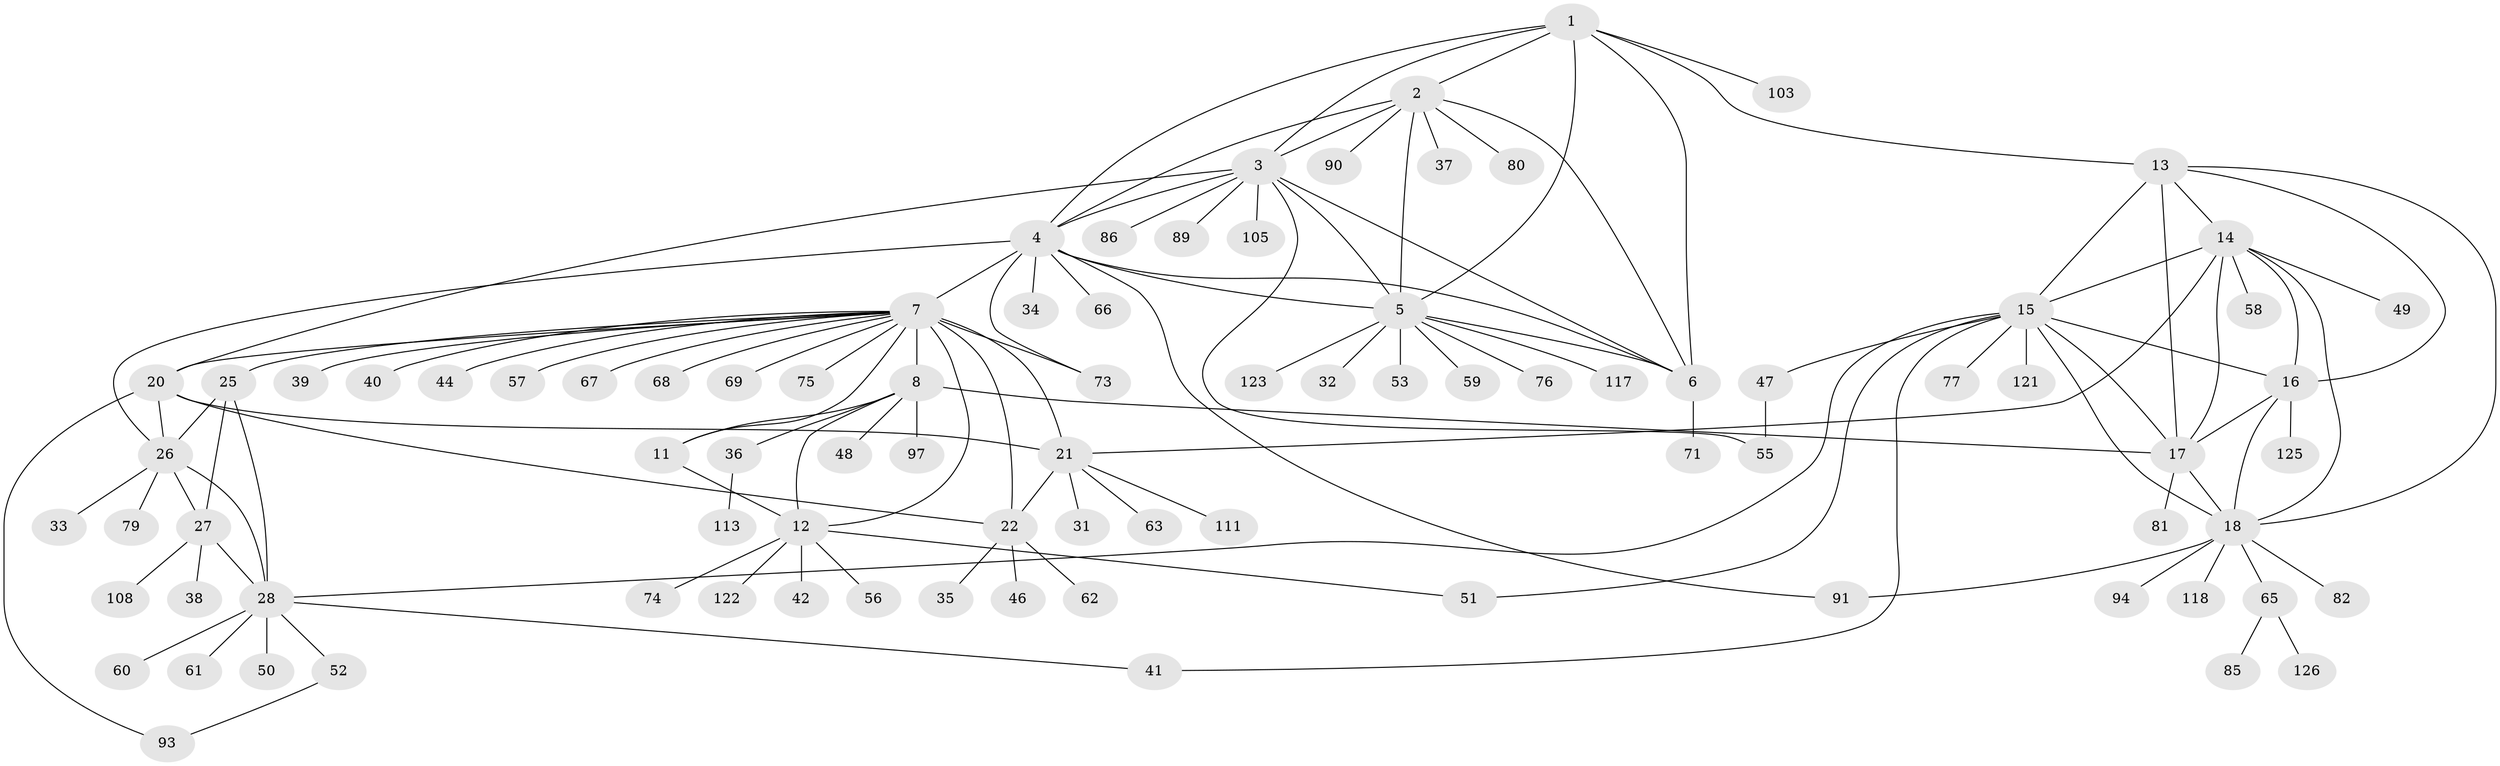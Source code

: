 // original degree distribution, {7: 0.047619047619047616, 8: 0.023809523809523808, 10: 0.07936507936507936, 11: 0.023809523809523808, 5: 0.007936507936507936, 6: 0.031746031746031744, 9: 0.023809523809523808, 1: 0.6111111111111112, 2: 0.11904761904761904, 3: 0.031746031746031744}
// Generated by graph-tools (version 1.1) at 2025/19/03/04/25 18:19:53]
// undirected, 88 vertices, 128 edges
graph export_dot {
graph [start="1"]
  node [color=gray90,style=filled];
  1;
  2;
  3;
  4;
  5;
  6 [super="+114"];
  7 [super="+9+19"];
  8 [super="+43+72+10+83"];
  11;
  12;
  13;
  14 [super="+109+45"];
  15;
  16;
  17;
  18;
  20;
  21;
  22 [super="+107+92+23"];
  25;
  26;
  27;
  28 [super="+29+78+116+54+30"];
  31;
  32;
  33 [super="+87"];
  34 [super="+112"];
  35;
  36;
  37;
  38;
  39;
  40 [super="+88"];
  41;
  42;
  44;
  46;
  47;
  48;
  49;
  50;
  51;
  52;
  53;
  55;
  56;
  57;
  58;
  59;
  60;
  61;
  62;
  63;
  65;
  66;
  67;
  68;
  69;
  71;
  73;
  74;
  75 [super="+100+96"];
  76;
  77 [super="+95+102"];
  79 [super="+110"];
  80;
  81 [super="+98"];
  82;
  85;
  86;
  89;
  90;
  91;
  93 [super="+101"];
  94;
  97;
  103;
  105;
  108;
  111;
  113;
  117 [super="+120"];
  118;
  121;
  122;
  123;
  125;
  126;
  1 -- 2;
  1 -- 3;
  1 -- 4;
  1 -- 5;
  1 -- 6;
  1 -- 13;
  1 -- 103;
  2 -- 3;
  2 -- 4;
  2 -- 5;
  2 -- 6;
  2 -- 37;
  2 -- 80;
  2 -- 90;
  3 -- 4;
  3 -- 5;
  3 -- 6;
  3 -- 20;
  3 -- 55;
  3 -- 86;
  3 -- 89;
  3 -- 105;
  4 -- 5;
  4 -- 6;
  4 -- 26;
  4 -- 34;
  4 -- 66;
  4 -- 73;
  4 -- 91;
  4 -- 7;
  5 -- 6;
  5 -- 32;
  5 -- 53;
  5 -- 59;
  5 -- 76;
  5 -- 117;
  5 -- 123;
  6 -- 71;
  7 -- 8 [weight=4];
  7 -- 11 [weight=2];
  7 -- 12 [weight=2];
  7 -- 25;
  7 -- 39;
  7 -- 40;
  7 -- 73;
  7 -- 67;
  7 -- 68;
  7 -- 69;
  7 -- 75;
  7 -- 44;
  7 -- 20 [weight=2];
  7 -- 21 [weight=2];
  7 -- 22 [weight=4];
  7 -- 57;
  8 -- 11 [weight=2];
  8 -- 12 [weight=2];
  8 -- 97;
  8 -- 36;
  8 -- 48;
  8 -- 17;
  11 -- 12;
  12 -- 42;
  12 -- 51;
  12 -- 56;
  12 -- 74;
  12 -- 122;
  13 -- 14;
  13 -- 15;
  13 -- 16;
  13 -- 17;
  13 -- 18;
  14 -- 15;
  14 -- 16;
  14 -- 17;
  14 -- 18;
  14 -- 21;
  14 -- 49;
  14 -- 58;
  15 -- 16;
  15 -- 17;
  15 -- 18;
  15 -- 41;
  15 -- 47;
  15 -- 51;
  15 -- 77;
  15 -- 121;
  15 -- 28;
  16 -- 17;
  16 -- 18;
  16 -- 125;
  17 -- 18;
  17 -- 81;
  18 -- 65;
  18 -- 82;
  18 -- 91;
  18 -- 94;
  18 -- 118;
  20 -- 21;
  20 -- 22 [weight=2];
  20 -- 26;
  20 -- 93;
  21 -- 22 [weight=2];
  21 -- 31;
  21 -- 63;
  21 -- 111;
  22 -- 35;
  22 -- 46;
  22 -- 62;
  25 -- 26;
  25 -- 27;
  25 -- 28 [weight=3];
  26 -- 27;
  26 -- 28 [weight=3];
  26 -- 33;
  26 -- 79;
  27 -- 28 [weight=3];
  27 -- 38;
  27 -- 108;
  28 -- 52;
  28 -- 61;
  28 -- 60;
  28 -- 50;
  28 -- 41;
  36 -- 113;
  47 -- 55;
  52 -- 93;
  65 -- 85;
  65 -- 126;
}
